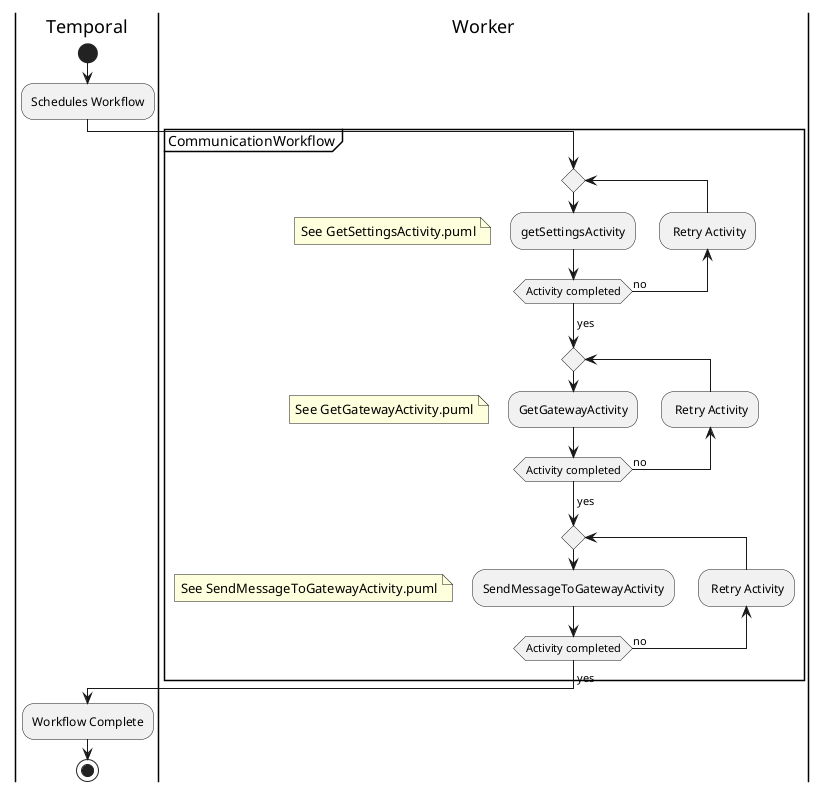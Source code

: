 @startuml SendCommunicationActivity
|Temporal|
start

:Schedules Workflow;

|Worker|
partition CommunicationWorkflow {
    
    repeat
        :getSettingsActivity;
        floating note: See GetSettingsActivity.puml


    backward: Retry Activity;
    repeat while (Activity completed) is (no)

    ->yes;
    repeat
        :GetGatewayActivity;
        floating note: See GetGatewayActivity.puml

    backward: Retry Activity;
    repeat while (Activity completed) is (no)

    ->yes;
    repeat
        :SendMessageToGatewayActivity;
        floating note: See SendMessageToGatewayActivity.puml

    backward: Retry Activity;
    repeat while (Activity completed) is (no)
    ->yes;
}
|Temporal|

:Workflow Complete;
stop

@enduml